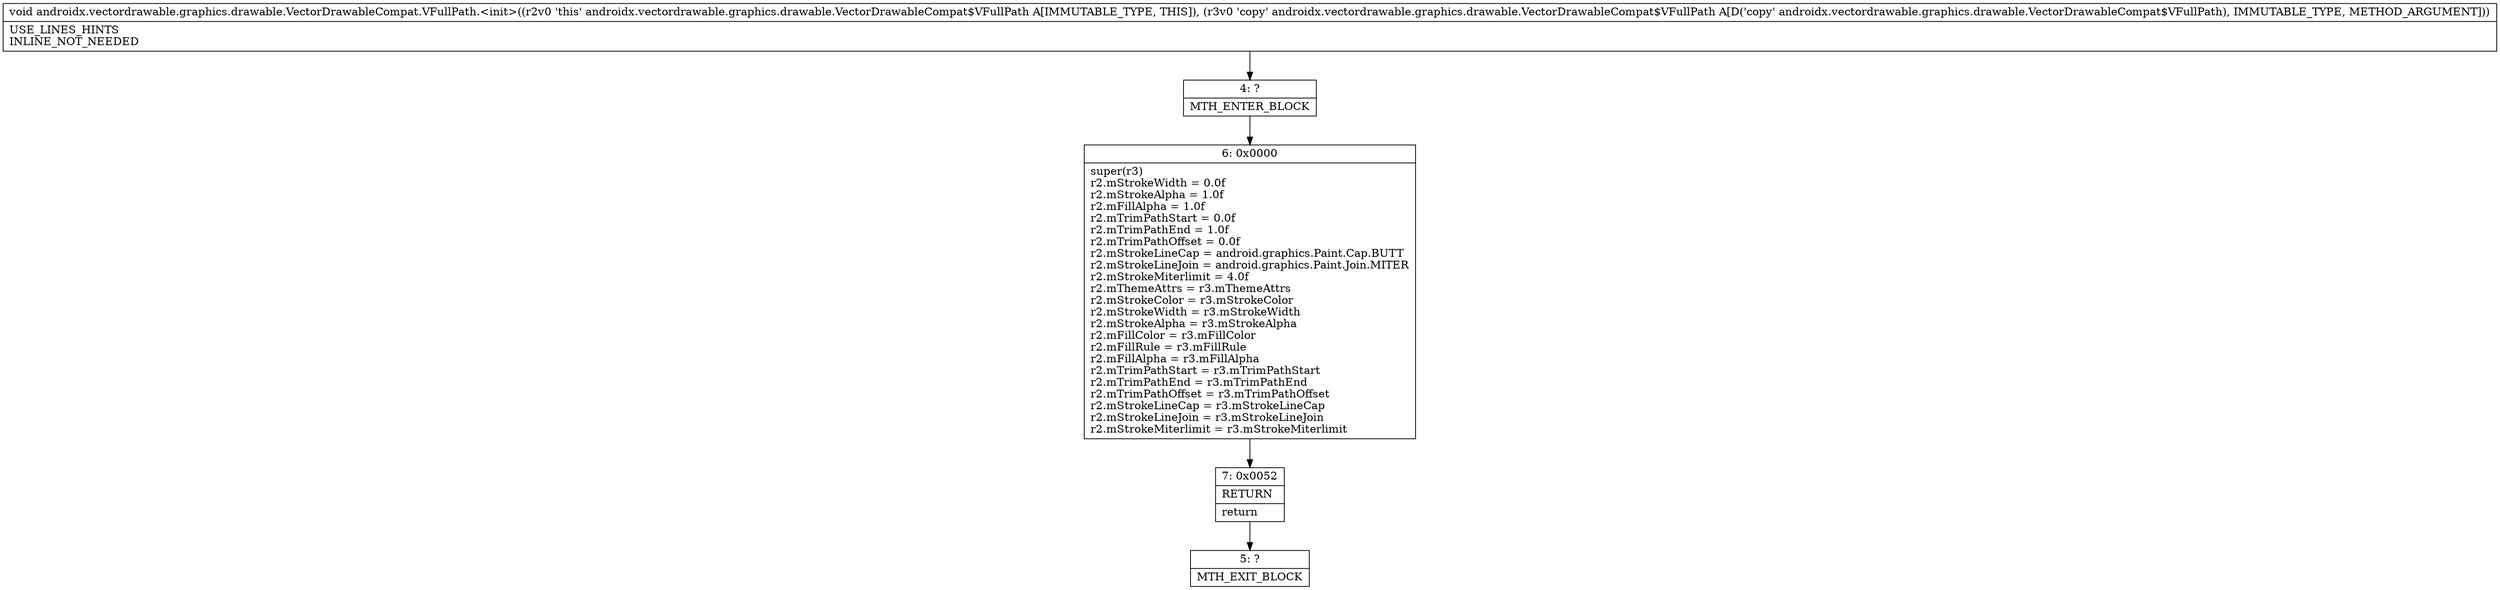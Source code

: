 digraph "CFG forandroidx.vectordrawable.graphics.drawable.VectorDrawableCompat.VFullPath.\<init\>(Landroidx\/vectordrawable\/graphics\/drawable\/VectorDrawableCompat$VFullPath;)V" {
Node_4 [shape=record,label="{4\:\ ?|MTH_ENTER_BLOCK\l}"];
Node_6 [shape=record,label="{6\:\ 0x0000|super(r3)\lr2.mStrokeWidth = 0.0f\lr2.mStrokeAlpha = 1.0f\lr2.mFillAlpha = 1.0f\lr2.mTrimPathStart = 0.0f\lr2.mTrimPathEnd = 1.0f\lr2.mTrimPathOffset = 0.0f\lr2.mStrokeLineCap = android.graphics.Paint.Cap.BUTT\lr2.mStrokeLineJoin = android.graphics.Paint.Join.MITER\lr2.mStrokeMiterlimit = 4.0f\lr2.mThemeAttrs = r3.mThemeAttrs\lr2.mStrokeColor = r3.mStrokeColor\lr2.mStrokeWidth = r3.mStrokeWidth\lr2.mStrokeAlpha = r3.mStrokeAlpha\lr2.mFillColor = r3.mFillColor\lr2.mFillRule = r3.mFillRule\lr2.mFillAlpha = r3.mFillAlpha\lr2.mTrimPathStart = r3.mTrimPathStart\lr2.mTrimPathEnd = r3.mTrimPathEnd\lr2.mTrimPathOffset = r3.mTrimPathOffset\lr2.mStrokeLineCap = r3.mStrokeLineCap\lr2.mStrokeLineJoin = r3.mStrokeLineJoin\lr2.mStrokeMiterlimit = r3.mStrokeMiterlimit\l}"];
Node_7 [shape=record,label="{7\:\ 0x0052|RETURN\l|return\l}"];
Node_5 [shape=record,label="{5\:\ ?|MTH_EXIT_BLOCK\l}"];
MethodNode[shape=record,label="{void androidx.vectordrawable.graphics.drawable.VectorDrawableCompat.VFullPath.\<init\>((r2v0 'this' androidx.vectordrawable.graphics.drawable.VectorDrawableCompat$VFullPath A[IMMUTABLE_TYPE, THIS]), (r3v0 'copy' androidx.vectordrawable.graphics.drawable.VectorDrawableCompat$VFullPath A[D('copy' androidx.vectordrawable.graphics.drawable.VectorDrawableCompat$VFullPath), IMMUTABLE_TYPE, METHOD_ARGUMENT]))  | USE_LINES_HINTS\lINLINE_NOT_NEEDED\l}"];
MethodNode -> Node_4;Node_4 -> Node_6;
Node_6 -> Node_7;
Node_7 -> Node_5;
}

